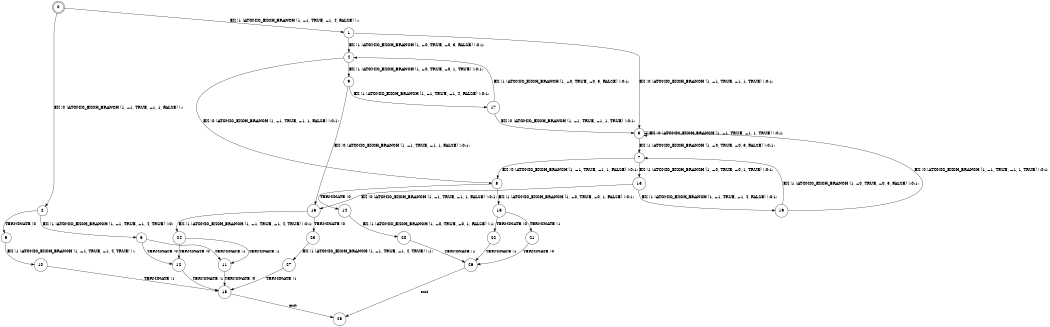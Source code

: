 digraph BCG {
size = "7, 10.5";
center = TRUE;
node [shape = circle];
0 [peripheries = 2];
0 -> 1 [label = "EX !1 !ATOMIC_EXCH_BRANCH (1, +1, TRUE, +1, 4, FALSE) !::"];
0 -> 2 [label = "EX !0 !ATOMIC_EXCH_BRANCH (1, +1, TRUE, +1, 1, FALSE) !::"];
1 -> 3 [label = "EX !0 !ATOMIC_EXCH_BRANCH (1, +1, TRUE, +1, 1, TRUE) !:0:1:"];
1 -> 4 [label = "EX !1 !ATOMIC_EXCH_BRANCH (1, +0, TRUE, +0, 3, FALSE) !:0:1:"];
2 -> 5 [label = "TERMINATE !0"];
2 -> 6 [label = "EX !1 !ATOMIC_EXCH_BRANCH (1, +1, TRUE, +1, 4, TRUE) !:0:"];
3 -> 7 [label = "EX !1 !ATOMIC_EXCH_BRANCH (1, +0, TRUE, +0, 3, FALSE) !:0:1:"];
3 -> 3 [label = "EX !0 !ATOMIC_EXCH_BRANCH (1, +1, TRUE, +1, 1, TRUE) !:0:1:"];
4 -> 8 [label = "EX !0 !ATOMIC_EXCH_BRANCH (1, +1, TRUE, +1, 1, FALSE) !:0:1:"];
4 -> 9 [label = "EX !1 !ATOMIC_EXCH_BRANCH (1, +0, TRUE, +0, 1, TRUE) !:0:1:"];
5 -> 10 [label = "EX !1 !ATOMIC_EXCH_BRANCH (1, +1, TRUE, +1, 4, TRUE) !::"];
6 -> 11 [label = "TERMINATE !1"];
6 -> 12 [label = "TERMINATE !0"];
7 -> 13 [label = "EX !1 !ATOMIC_EXCH_BRANCH (1, +0, TRUE, +0, 1, TRUE) !:0:1:"];
7 -> 8 [label = "EX !0 !ATOMIC_EXCH_BRANCH (1, +1, TRUE, +1, 1, FALSE) !:0:1:"];
8 -> 14 [label = "TERMINATE !0"];
8 -> 15 [label = "EX !1 !ATOMIC_EXCH_BRANCH (1, +0, TRUE, +0, 1, FALSE) !:0:1:"];
9 -> 16 [label = "EX !0 !ATOMIC_EXCH_BRANCH (1, +1, TRUE, +1, 1, FALSE) !:0:1:"];
9 -> 17 [label = "EX !1 !ATOMIC_EXCH_BRANCH (1, +1, TRUE, +1, 4, FALSE) !:0:1:"];
10 -> 18 [label = "TERMINATE !1"];
11 -> 18 [label = "TERMINATE !0"];
12 -> 18 [label = "TERMINATE !1"];
13 -> 19 [label = "EX !1 !ATOMIC_EXCH_BRANCH (1, +1, TRUE, +1, 4, FALSE) !:0:1:"];
13 -> 16 [label = "EX !0 !ATOMIC_EXCH_BRANCH (1, +1, TRUE, +1, 1, FALSE) !:0:1:"];
14 -> 20 [label = "EX !1 !ATOMIC_EXCH_BRANCH (1, +0, TRUE, +0, 1, FALSE) !:1:"];
15 -> 21 [label = "TERMINATE !1"];
15 -> 22 [label = "TERMINATE !0"];
16 -> 23 [label = "TERMINATE !0"];
16 -> 24 [label = "EX !1 !ATOMIC_EXCH_BRANCH (1, +1, TRUE, +1, 4, TRUE) !:0:1:"];
17 -> 3 [label = "EX !0 !ATOMIC_EXCH_BRANCH (1, +1, TRUE, +1, 1, TRUE) !:0:1:"];
17 -> 4 [label = "EX !1 !ATOMIC_EXCH_BRANCH (1, +0, TRUE, +0, 3, FALSE) !:0:1:"];
18 -> 25 [label = "exit"];
19 -> 7 [label = "EX !1 !ATOMIC_EXCH_BRANCH (1, +0, TRUE, +0, 3, FALSE) !:0:1:"];
19 -> 3 [label = "EX !0 !ATOMIC_EXCH_BRANCH (1, +1, TRUE, +1, 1, TRUE) !:0:1:"];
20 -> 26 [label = "TERMINATE !1"];
21 -> 26 [label = "TERMINATE !0"];
22 -> 26 [label = "TERMINATE !1"];
23 -> 27 [label = "EX !1 !ATOMIC_EXCH_BRANCH (1, +1, TRUE, +1, 4, TRUE) !:1:"];
24 -> 11 [label = "TERMINATE !1"];
24 -> 12 [label = "TERMINATE !0"];
26 -> 25 [label = "exit"];
27 -> 18 [label = "TERMINATE !1"];
}
